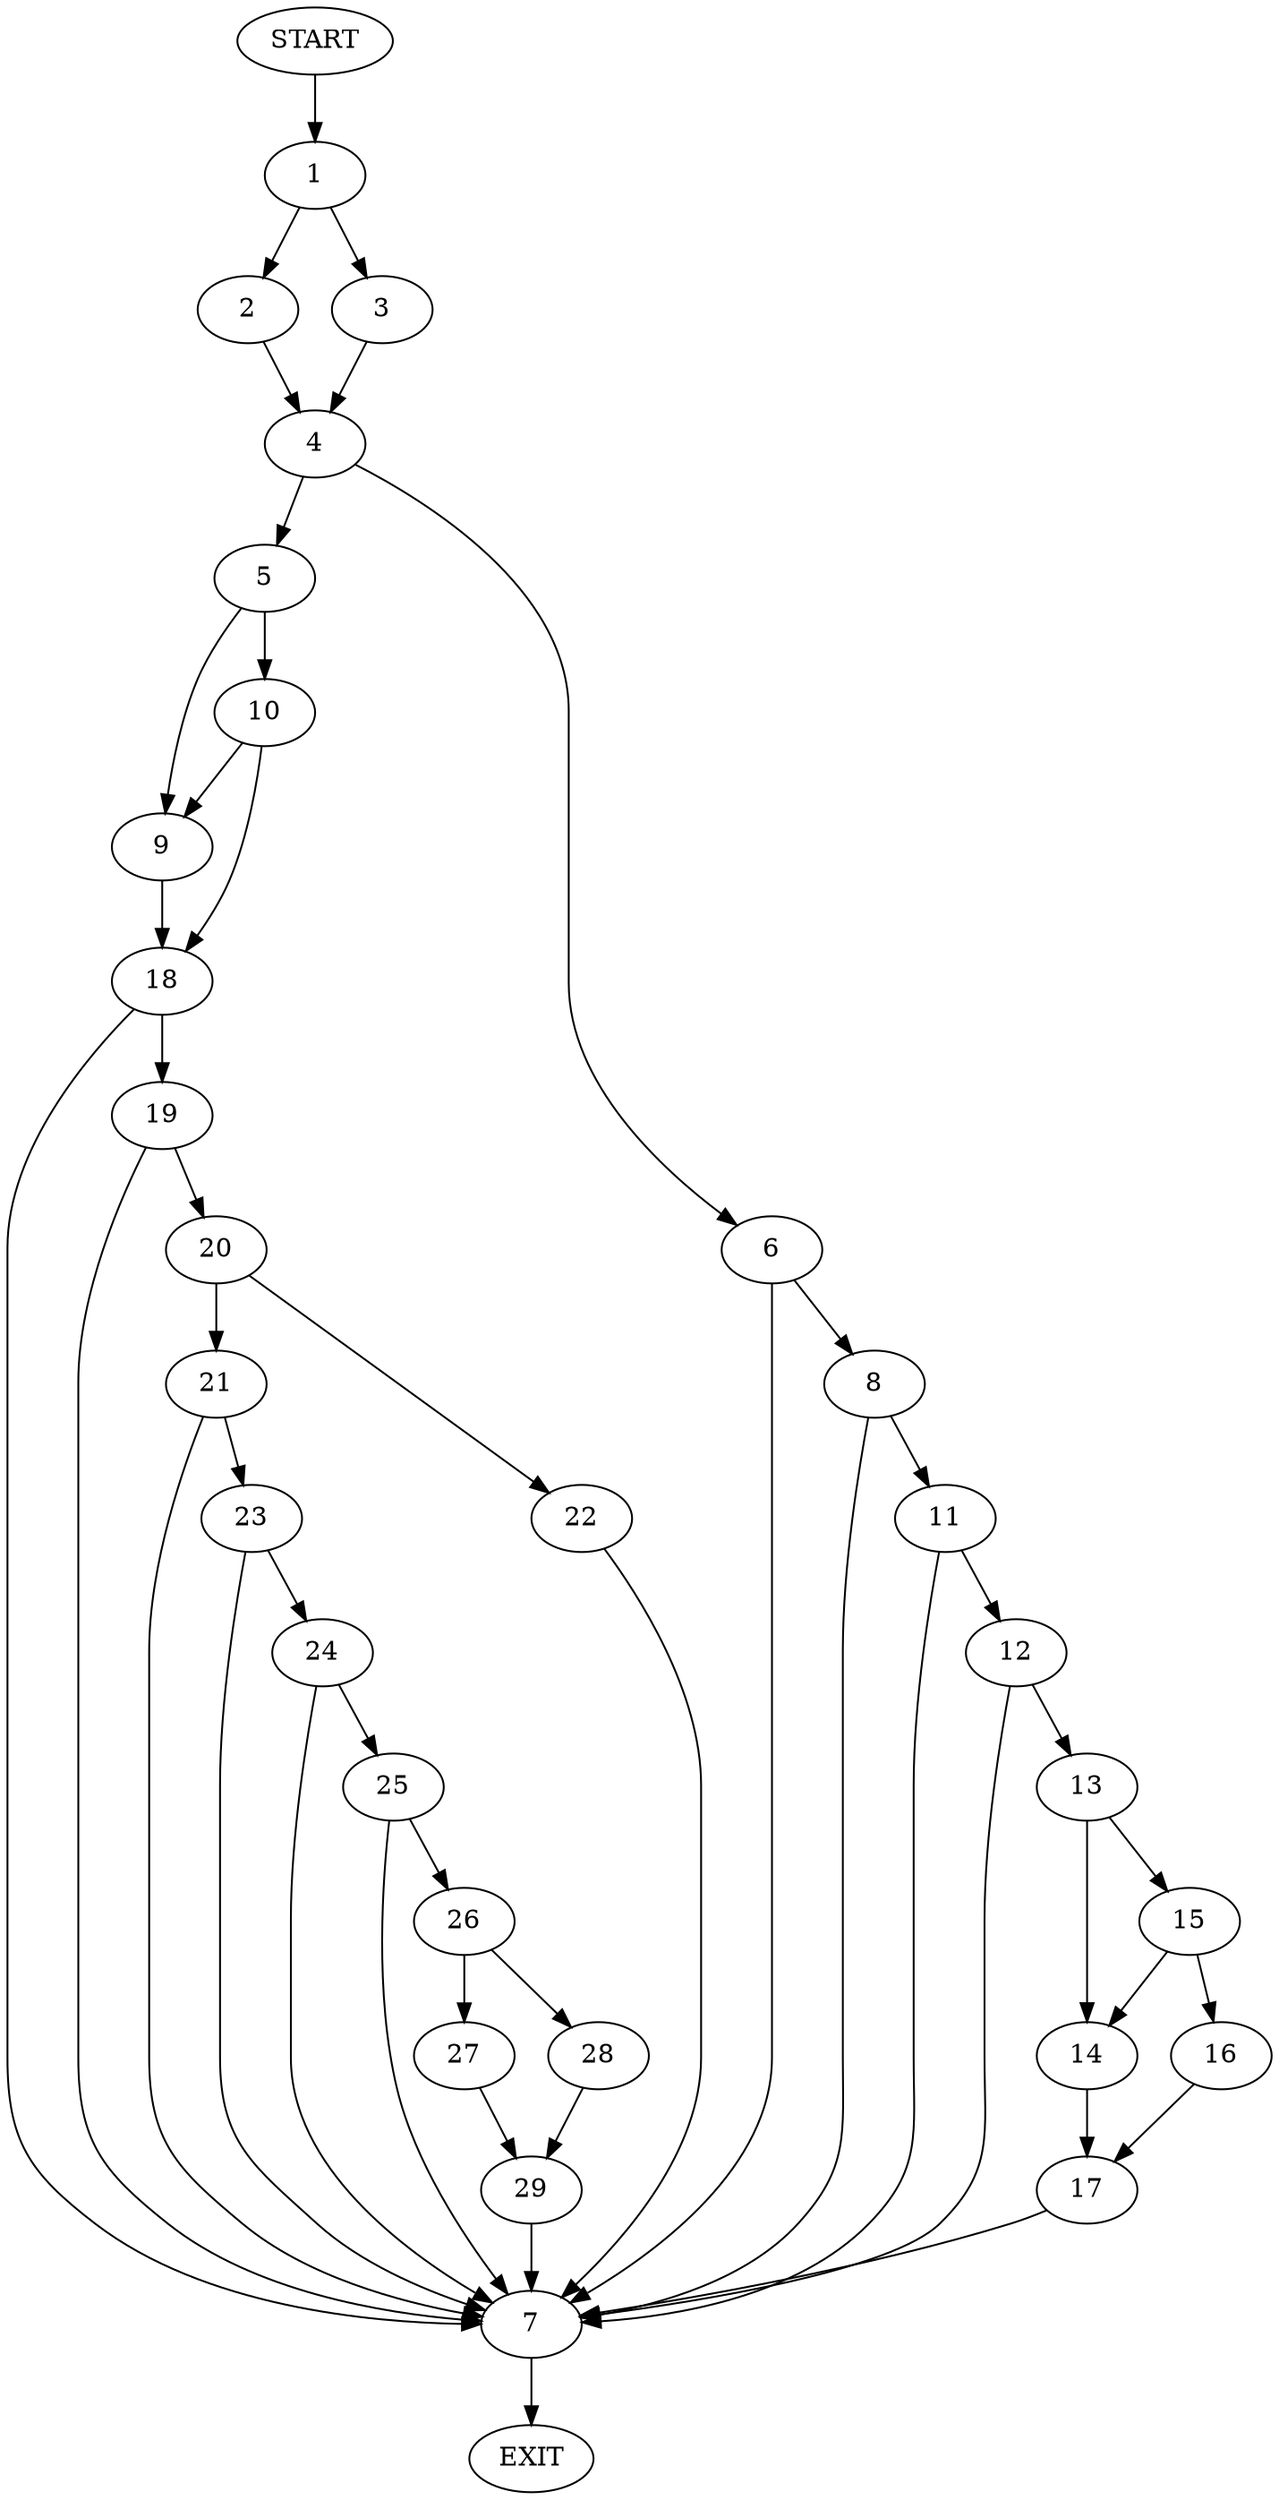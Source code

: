 digraph {
0 [label="START"]
30 [label="EXIT"]
0 -> 1
1 -> 2
1 -> 3
3 -> 4
2 -> 4
4 -> 5
4 -> 6
6 -> 7
6 -> 8
5 -> 9
5 -> 10
7 -> 30
8 -> 7
8 -> 11
11 -> 12
11 -> 7
12 -> 13
12 -> 7
13 -> 14
13 -> 15
15 -> 16
15 -> 14
14 -> 17
16 -> 17
17 -> 7
10 -> 9
10 -> 18
9 -> 18
18 -> 7
18 -> 19
19 -> 7
19 -> 20
20 -> 21
20 -> 22
21 -> 7
21 -> 23
22 -> 7
23 -> 24
23 -> 7
24 -> 7
24 -> 25
25 -> 26
25 -> 7
26 -> 27
26 -> 28
27 -> 29
28 -> 29
29 -> 7
}
